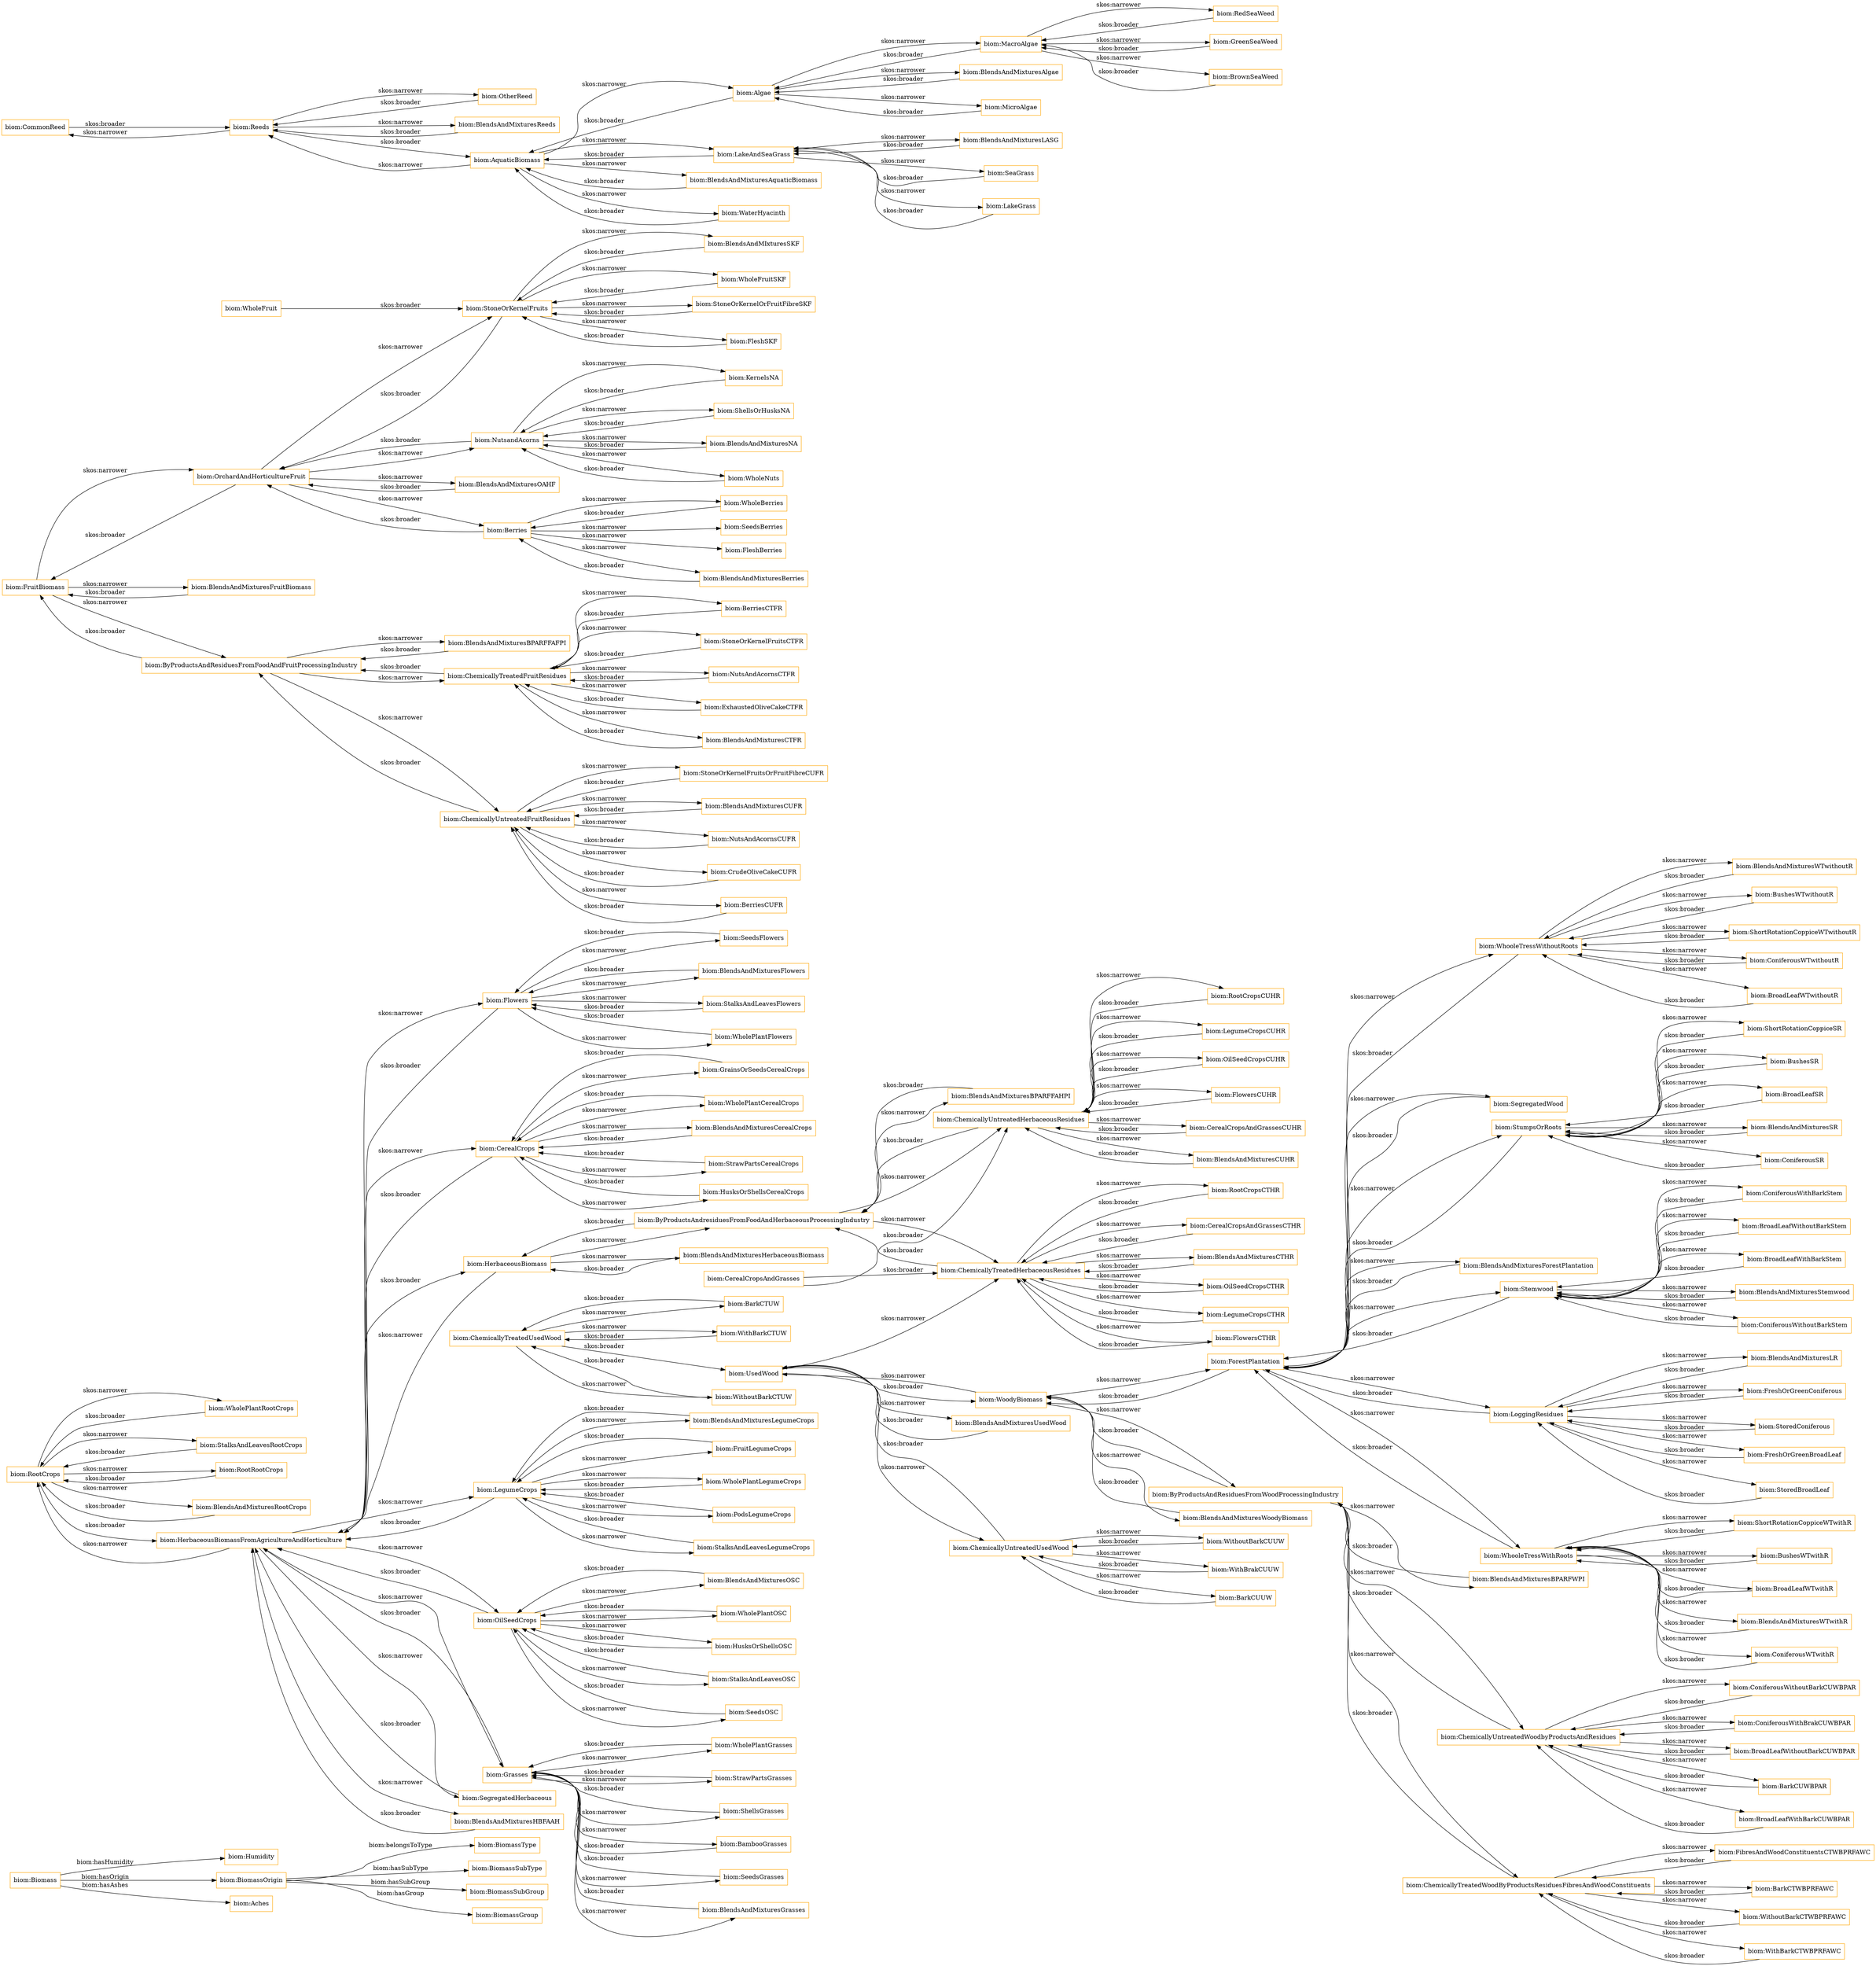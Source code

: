 digraph ar2dtool_diagram { 
rankdir=LR;
size="1501"
node [shape = rectangle, color="orange"]; "biom:Humidity" "biom:BiomassType" "biom:BiomassSubType" "biom:BiomassSubGroup" "biom:BiomassOrigin" "biom:BiomassGroup" "biom:Biomass" "biom:Aches" ; /*classes style*/
	"biom:RootCrops" -> "biom:WholePlantRootCrops" [ label = "skos:narrower" ];
	"biom:RootCrops" -> "biom:StalksAndLeavesRootCrops" [ label = "skos:narrower" ];
	"biom:RootCrops" -> "biom:RootRootCrops" [ label = "skos:narrower" ];
	"biom:RootCrops" -> "biom:BlendsAndMixturesRootCrops" [ label = "skos:narrower" ];
	"biom:RootCrops" -> "biom:HerbaceousBiomassFromAgricultureAndHorticulture" [ label = "skos:broader" ];
	"biom:FruitBiomass" -> "biom:OrchardAndHorticultureFruit" [ label = "skos:narrower" ];
	"biom:FruitBiomass" -> "biom:ByProductsAndResiduesFromFoodAndFruitProcessingIndustry" [ label = "skos:narrower" ];
	"biom:FruitBiomass" -> "biom:BlendsAndMixturesFruitBiomass" [ label = "skos:narrower" ];
	"biom:BlendsAndMixturesCUFR" -> "biom:ChemicallyUntreatedFruitResidues" [ label = "skos:broader" ];
	"biom:WithoutBarkCUUW" -> "biom:ChemicallyUntreatedUsedWood" [ label = "skos:broader" ];
	"biom:BlendsAndMixturesForestPlantation" -> "biom:ForestPlantation" [ label = "skos:broader" ];
	"biom:CommonReed" -> "biom:Reeds" [ label = "skos:broader" ];
	"biom:BroadLeafWithBarkCUWBPAR" -> "biom:ChemicallyUntreatedWoodbyProductsAndResidues" [ label = "skos:broader" ];
	"biom:MacroAlgae" -> "biom:RedSeaWeed" [ label = "skos:narrower" ];
	"biom:MacroAlgae" -> "biom:GreenSeaWeed" [ label = "skos:narrower" ];
	"biom:MacroAlgae" -> "biom:BrownSeaWeed" [ label = "skos:narrower" ];
	"biom:MacroAlgae" -> "biom:Algae" [ label = "skos:broader" ];
	"biom:Flowers" -> "biom:WholePlantFlowers" [ label = "skos:narrower" ];
	"biom:Flowers" -> "biom:StalksAndLeavesFlowers" [ label = "skos:narrower" ];
	"biom:Flowers" -> "biom:SeedsFlowers" [ label = "skos:narrower" ];
	"biom:Flowers" -> "biom:BlendsAndMixturesFlowers" [ label = "skos:narrower" ];
	"biom:Flowers" -> "biom:HerbaceousBiomassFromAgricultureAndHorticulture" [ label = "skos:broader" ];
	"biom:Stemwood" -> "biom:ConiferousWithoutBarkStem" [ label = "skos:narrower" ];
	"biom:Stemwood" -> "biom:ConiferousWithBarkStem" [ label = "skos:narrower" ];
	"biom:Stemwood" -> "biom:BroadLeafWithoutBarkStem" [ label = "skos:narrower" ];
	"biom:Stemwood" -> "biom:BroadLeafWithBarkStem" [ label = "skos:narrower" ];
	"biom:Stemwood" -> "biom:BlendsAndMixturesStemwood" [ label = "skos:narrower" ];
	"biom:Stemwood" -> "biom:ForestPlantation" [ label = "skos:broader" ];
	"biom:RootCropsCTHR" -> "biom:ChemicallyTreatedHerbaceousResidues" [ label = "skos:broader" ];
	"biom:OtherReed" -> "biom:Reeds" [ label = "skos:broader" ];
	"biom:GrainsOrSeedsCerealCrops" -> "biom:CerealCrops" [ label = "skos:broader" ];
	"biom:RootCropsCUHR" -> "biom:ChemicallyUntreatedHerbaceousResidues" [ label = "skos:broader" ];
	"biom:WithoutBarkCTWBPRFAWC" -> "biom:ChemicallyTreatedWoodByProductsResiduesFibresAndWoodConstituents" [ label = "skos:broader" ];
	"biom:ChemicallyUntreatedHerbaceousResidues" -> "biom:LegumeCropsCUHR" [ label = "skos:narrower" ];
	"biom:ChemicallyUntreatedHerbaceousResidues" -> "biom:OilSeedCropsCUHR" [ label = "skos:narrower" ];
	"biom:ChemicallyUntreatedHerbaceousResidues" -> "biom:FlowersCUHR" [ label = "skos:narrower" ];
	"biom:ChemicallyUntreatedHerbaceousResidues" -> "biom:CerealCropsAndGrassesCUHR" [ label = "skos:narrower" ];
	"biom:ChemicallyUntreatedHerbaceousResidues" -> "biom:BlendsAndMixturesCUHR" [ label = "skos:narrower" ];
	"biom:ChemicallyUntreatedHerbaceousResidues" -> "biom:RootCropsCUHR" [ label = "skos:narrower" ];
	"biom:ChemicallyUntreatedHerbaceousResidues" -> "biom:ByProductsAndresiduesFromFoodAndHerbaceousProcessingIndustry" [ label = "skos:broader" ];
	"biom:ByProductsAndresiduesFromFoodAndHerbaceousProcessingIndustry" -> "biom:ChemicallyUntreatedHerbaceousResidues" [ label = "skos:narrower" ];
	"biom:ByProductsAndresiduesFromFoodAndHerbaceousProcessingIndustry" -> "biom:ChemicallyTreatedHerbaceousResidues" [ label = "skos:narrower" ];
	"biom:ByProductsAndresiduesFromFoodAndHerbaceousProcessingIndustry" -> "biom:BlendsAndMixturesBPARFFAHPI" [ label = "skos:narrower" ];
	"biom:ByProductsAndresiduesFromFoodAndHerbaceousProcessingIndustry" -> "biom:HerbaceousBiomass" [ label = "skos:broader" ];
	"biom:WithBarkCTWBPRFAWC" -> "biom:ChemicallyTreatedWoodByProductsResiduesFibresAndWoodConstituents" [ label = "skos:broader" ];
	"biom:BlendsAndMixturesReeds" -> "biom:Reeds" [ label = "skos:broader" ];
	"biom:ChemicallyTreatedFruitResidues" -> "biom:StoneOrKernelFruitsCTFR" [ label = "skos:narrower" ];
	"biom:ChemicallyTreatedFruitResidues" -> "biom:NutsAndAcornsCTFR" [ label = "skos:narrower" ];
	"biom:ChemicallyTreatedFruitResidues" -> "biom:ExhaustedOliveCakeCTFR" [ label = "skos:narrower" ];
	"biom:ChemicallyTreatedFruitResidues" -> "biom:BlendsAndMixturesCTFR" [ label = "skos:narrower" ];
	"biom:ChemicallyTreatedFruitResidues" -> "biom:BerriesCTFR" [ label = "skos:narrower" ];
	"biom:ChemicallyTreatedFruitResidues" -> "biom:ByProductsAndResiduesFromFoodAndFruitProcessingIndustry" [ label = "skos:broader" ];
	"biom:BlendsAndMixturesLegumeCrops" -> "biom:LegumeCrops" [ label = "skos:broader" ];
	"biom:ChemicallyUntreatedWoodbyProductsAndResidues" -> "biom:ConiferousWithoutBarkCUWBPAR" [ label = "skos:narrower" ];
	"biom:ChemicallyUntreatedWoodbyProductsAndResidues" -> "biom:ConiferousWithBrakCUWBPAR" [ label = "skos:narrower" ];
	"biom:ChemicallyUntreatedWoodbyProductsAndResidues" -> "biom:BroadLeafWithoutBarkCUWBPAR" [ label = "skos:narrower" ];
	"biom:ChemicallyUntreatedWoodbyProductsAndResidues" -> "biom:BroadLeafWithBarkCUWBPAR" [ label = "skos:narrower" ];
	"biom:ChemicallyUntreatedWoodbyProductsAndResidues" -> "biom:BarkCUWBPAR" [ label = "skos:narrower" ];
	"biom:ChemicallyUntreatedWoodbyProductsAndResidues" -> "biom:ByProductsAndResiduesFromWoodProcessingIndustry" [ label = "skos:broader" ];
	"biom:BlendsAndMixturesFlowers" -> "biom:Flowers" [ label = "skos:broader" ];
	"biom:ByProductsAndResiduesFromFoodAndFruitProcessingIndustry" -> "biom:ChemicallyUntreatedFruitResidues" [ label = "skos:narrower" ];
	"biom:ByProductsAndResiduesFromFoodAndFruitProcessingIndustry" -> "biom:ChemicallyTreatedFruitResidues" [ label = "skos:narrower" ];
	"biom:ByProductsAndResiduesFromFoodAndFruitProcessingIndustry" -> "biom:BlendsAndMixturesBPARFFAFPI" [ label = "skos:narrower" ];
	"biom:ByProductsAndResiduesFromFoodAndFruitProcessingIndustry" -> "biom:FruitBiomass" [ label = "skos:broader" ];
	"biom:CerealCrops" -> "biom:WholePlantCerealCrops" [ label = "skos:narrower" ];
	"biom:CerealCrops" -> "biom:StrawPartsCerealCrops" [ label = "skos:narrower" ];
	"biom:CerealCrops" -> "biom:HusksOrShellsCerealCrops" [ label = "skos:narrower" ];
	"biom:CerealCrops" -> "biom:GrainsOrSeedsCerealCrops" [ label = "skos:narrower" ];
	"biom:CerealCrops" -> "biom:BlendsAndMixturesCerealCrops" [ label = "skos:narrower" ];
	"biom:CerealCrops" -> "biom:HerbaceousBiomassFromAgricultureAndHorticulture" [ label = "skos:broader" ];
	"biom:StoredBroadLeaf" -> "biom:LoggingResidues" [ label = "skos:broader" ];
	"biom:ShellsOrHusksNA" -> "biom:NutsandAcorns" [ label = "skos:broader" ];
	"biom:BlendsAndMixturesOSC" -> "biom:OilSeedCrops" [ label = "skos:broader" ];
	"biom:WholePlantOSC" -> "biom:OilSeedCrops" [ label = "skos:broader" ];
	"biom:StrawPartsCerealCrops" -> "biom:CerealCrops" [ label = "skos:broader" ];
	"biom:UsedWood" -> "biom:ChemicallyUntreatedUsedWood" [ label = "skos:narrower" ];
	"biom:UsedWood" -> "biom:ChemicallyTreatedHerbaceousResidues" [ label = "skos:narrower" ];
	"biom:UsedWood" -> "biom:BlendsAndMixturesUsedWood" [ label = "skos:narrower" ];
	"biom:UsedWood" -> "biom:WoodyBiomass" [ label = "skos:broader" ];
	"biom:NutsAndAcornsCTFR" -> "biom:ChemicallyTreatedFruitResidues" [ label = "skos:broader" ];
	"biom:SeedsFlowers" -> "biom:Flowers" [ label = "skos:broader" ];
	"biom:BlendsAndMixturesAlgae" -> "biom:Algae" [ label = "skos:broader" ];
	"biom:ConiferousWTwithR" -> "biom:WhooleTressWithRoots" [ label = "skos:broader" ];
	"biom:NutsAndAcornsCUFR" -> "biom:ChemicallyUntreatedFruitResidues" [ label = "skos:broader" ];
	"biom:BlendsAndMixturesLASG" -> "biom:LakeAndSeaGrass" [ label = "skos:broader" ];
	"biom:BlendsAndMixturesAquaticBiomass" -> "biom:AquaticBiomass" [ label = "skos:broader" ];
	"biom:CerealCropsAndGrassesCTHR" -> "biom:ChemicallyTreatedHerbaceousResidues" [ label = "skos:broader" ];
	"biom:BlendsAndMixturesStemwood" -> "biom:Stemwood" [ label = "skos:broader" ];
	"biom:ChemicallyTreatedHerbaceousResidues" -> "biom:BlendsAndMixturesCTHR" [ label = "skos:narrower" ];
	"biom:ChemicallyTreatedHerbaceousResidues" -> "biom:OilSeedCropsCTHR" [ label = "skos:narrower" ];
	"biom:ChemicallyTreatedHerbaceousResidues" -> "biom:LegumeCropsCTHR" [ label = "skos:narrower" ];
	"biom:ChemicallyTreatedHerbaceousResidues" -> "biom:FlowersCTHR" [ label = "skos:narrower" ];
	"biom:ChemicallyTreatedHerbaceousResidues" -> "biom:RootCropsCTHR" [ label = "skos:narrower" ];
	"biom:ChemicallyTreatedHerbaceousResidues" -> "biom:ByProductsAndresiduesFromFoodAndHerbaceousProcessingIndustry" [ label = "skos:broader" ];
	"biom:ChemicallyTreatedHerbaceousResidues" -> "biom:CerealCropsAndGrassesCTHR" [ label = "skos:narrower" ];
	"biom:BlendsAndMixturesLR" -> "biom:LoggingResidues" [ label = "skos:broader" ];
	"biom:CerealCropsAndGrassesCUHR" -> "biom:ChemicallyUntreatedHerbaceousResidues" [ label = "skos:broader" ];
	"biom:WholePlantCerealCrops" -> "biom:CerealCrops" [ label = "skos:broader" ];
	"biom:BerriesCTFR" -> "biom:ChemicallyTreatedFruitResidues" [ label = "skos:broader" ];
	"biom:SeaGrass" -> "biom:LakeAndSeaGrass" [ label = "skos:broader" ];
	"biom:Grasses" -> "biom:WholePlantGrasses" [ label = "skos:narrower" ];
	"biom:Grasses" -> "biom:StrawPartsGrasses" [ label = "skos:narrower" ];
	"biom:Grasses" -> "biom:ShellsGrasses" [ label = "skos:narrower" ];
	"biom:Grasses" -> "biom:SeedsGrasses" [ label = "skos:narrower" ];
	"biom:Grasses" -> "biom:BlendsAndMixturesGrasses" [ label = "skos:narrower" ];
	"biom:Grasses" -> "biom:BambooGrasses" [ label = "skos:narrower" ];
	"biom:Grasses" -> "biom:HerbaceousBiomassFromAgricultureAndHorticulture" [ label = "skos:broader" ];
	"biom:OrchardAndHorticultureFruit" -> "biom:StoneOrKernelFruits" [ label = "skos:narrower" ];
	"biom:OrchardAndHorticultureFruit" -> "biom:NutsandAcorns" [ label = "skos:narrower" ];
	"biom:OrchardAndHorticultureFruit" -> "biom:BlendsAndMixturesOAHF" [ label = "skos:narrower" ];
	"biom:OrchardAndHorticultureFruit" -> "biom:Berries" [ label = "skos:narrower" ];
	"biom:OrchardAndHorticultureFruit" -> "biom:FruitBiomass" [ label = "skos:broader" ];
	"biom:CrudeOliveCakeCUFR" -> "biom:ChemicallyUntreatedFruitResidues" [ label = "skos:broader" ];
	"biom:BerriesCUFR" -> "biom:ChemicallyUntreatedFruitResidues" [ label = "skos:broader" ];
	"biom:FruitLegumeCrops" -> "biom:LegumeCrops" [ label = "skos:broader" ];
	"biom:StoneOrKernelFruitsCTFR" -> "biom:ChemicallyTreatedFruitResidues" [ label = "skos:broader" ];
	"biom:WholePlantRootCrops" -> "biom:RootCrops" [ label = "skos:broader" ];
	"biom:WhooleTressWithRoots" -> "biom:ShortRotationCoppiceWTwithR" [ label = "skos:narrower" ];
	"biom:WhooleTressWithRoots" -> "biom:ConiferousWTwithR" [ label = "skos:narrower" ];
	"biom:WhooleTressWithRoots" -> "biom:BushesWTwithR" [ label = "skos:narrower" ];
	"biom:WhooleTressWithRoots" -> "biom:BroadLeafWTwithR" [ label = "skos:narrower" ];
	"biom:WhooleTressWithRoots" -> "biom:BlendsAndMixturesWTwithR" [ label = "skos:narrower" ];
	"biom:WhooleTressWithRoots" -> "biom:ForestPlantation" [ label = "skos:broader" ];
	"biom:BlendsAndMixturesWTwithR" -> "biom:WhooleTressWithRoots" [ label = "skos:broader" ];
	"biom:StalksAndLeavesRootCrops" -> "biom:RootCrops" [ label = "skos:broader" ];
	"biom:ChemicallyTreatedWoodByProductsResiduesFibresAndWoodConstituents" -> "biom:WithoutBarkCTWBPRFAWC" [ label = "skos:narrower" ];
	"biom:ChemicallyTreatedWoodByProductsResiduesFibresAndWoodConstituents" -> "biom:WithBarkCTWBPRFAWC" [ label = "skos:narrower" ];
	"biom:ChemicallyTreatedWoodByProductsResiduesFibresAndWoodConstituents" -> "biom:FibresAndWoodConstituentsCTWBPRFAWC" [ label = "skos:narrower" ];
	"biom:ChemicallyTreatedWoodByProductsResiduesFibresAndWoodConstituents" -> "biom:BarkCTWBPRFAWC" [ label = "skos:narrower" ];
	"biom:ChemicallyTreatedWoodByProductsResiduesFibresAndWoodConstituents" -> "biom:ByProductsAndResiduesFromWoodProcessingIndustry" [ label = "skos:broader" ];
	"biom:BroadLeafWTwithoutR" -> "biom:WhooleTressWithoutRoots" [ label = "skos:broader" ];
	"biom:ByProductsAndResiduesFromWoodProcessingIndustry" -> "biom:ChemicallyUntreatedWoodbyProductsAndResidues" [ label = "skos:narrower" ];
	"biom:ByProductsAndResiduesFromWoodProcessingIndustry" -> "biom:ChemicallyTreatedWoodByProductsResiduesFibresAndWoodConstituents" [ label = "skos:narrower" ];
	"biom:ByProductsAndResiduesFromWoodProcessingIndustry" -> "biom:BlendsAndMixturesBPARFWPI" [ label = "skos:narrower" ];
	"biom:ByProductsAndResiduesFromWoodProcessingIndustry" -> "biom:WoodyBiomass" [ label = "skos:broader" ];
	"biom:ForestPlantation" -> "biom:SegregatedWood" [ label = "skos:narrower" ];
	"biom:ForestPlantation" -> "biom:Stemwood" [ label = "skos:narrower" ];
	"biom:ForestPlantation" -> "biom:StumpsOrRoots" [ label = "skos:narrower" ];
	"biom:ForestPlantation" -> "biom:WhooleTressWithRoots" [ label = "skos:narrower" ];
	"biom:ForestPlantation" -> "biom:BlendsAndMixturesForestPlantation" [ label = "skos:narrower" ];
	"biom:ForestPlantation" -> "biom:WhooleTressWithoutRoots" [ label = "skos:narrower" ];
	"biom:ForestPlantation" -> "biom:LoggingResidues" [ label = "skos:narrower" ];
	"biom:ForestPlantation" -> "biom:WoodyBiomass" [ label = "skos:broader" ];
	"biom:ConiferousWithBrakCUWBPAR" -> "biom:ChemicallyUntreatedWoodbyProductsAndResidues" [ label = "skos:broader" ];
	"biom:BlendsAndMixturesGrasses" -> "biom:Grasses" [ label = "skos:broader" ];
	"biom:BlendsAndMixturesUsedWood" -> "biom:UsedWood" [ label = "skos:broader" ];
	"biom:ConiferousWithoutBarkStem" -> "biom:Stemwood" [ label = "skos:broader" ];
	"biom:PodsLegumeCrops" -> "biom:LegumeCrops" [ label = "skos:broader" ];
	"biom:RootRootCrops" -> "biom:RootCrops" [ label = "skos:broader" ];
	"biom:StoneOrKernelFruits" -> "biom:WholeFruitSKF" [ label = "skos:narrower" ];
	"biom:StoneOrKernelFruits" -> "biom:StoneOrKernelOrFruitFibreSKF" [ label = "skos:narrower" ];
	"biom:StoneOrKernelFruits" -> "biom:FleshSKF" [ label = "skos:narrower" ];
	"biom:StoneOrKernelFruits" -> "biom:BlendsAndMIxturesSKF" [ label = "skos:narrower" ];
	"biom:StoneOrKernelFruits" -> "biom:OrchardAndHorticultureFruit" [ label = "skos:broader" ];
	"biom:Berries" -> "biom:WholeBerries" [ label = "skos:narrower" ];
	"biom:Berries" -> "biom:SeedsBerries" [ label = "skos:narrower" ];
	"biom:Berries" -> "biom:FleshBerries" [ label = "skos:narrower" ];
	"biom:Berries" -> "biom:BlendsAndMixturesBerries" [ label = "skos:narrower" ];
	"biom:Berries" -> "biom:OrchardAndHorticultureFruit" [ label = "skos:broader" ];
	"biom:FleshSKF" -> "biom:StoneOrKernelFruits" [ label = "skos:broader" ];
	"biom:WoodyBiomass" -> "biom:UsedWood" [ label = "skos:narrower" ];
	"biom:WoodyBiomass" -> "biom:ForestPlantation" [ label = "skos:narrower" ];
	"biom:WoodyBiomass" -> "biom:ByProductsAndResiduesFromWoodProcessingIndustry" [ label = "skos:narrower" ];
	"biom:WoodyBiomass" -> "biom:BlendsAndMixturesWoodyBiomass" [ label = "skos:narrower" ];
	"biom:BlendsAndMixturesNA" -> "biom:NutsandAcorns" [ label = "skos:broader" ];
	"biom:SeedsGrasses" -> "biom:Grasses" [ label = "skos:broader" ];
	"biom:ConiferousSR" -> "biom:StumpsOrRoots" [ label = "skos:broader" ];
	"biom:BroadLeafWithoutBarkStem" -> "biom:Stemwood" [ label = "skos:broader" ];
	"biom:ShortRotationCoppiceSR" -> "biom:StumpsOrRoots" [ label = "skos:broader" ];
	"biom:CerealCropsAndGrasses" -> "biom:ChemicallyUntreatedHerbaceousResidues" [ label = "skos:broader" ];
	"biom:CerealCropsAndGrasses" -> "biom:ChemicallyTreatedHerbaceousResidues" [ label = "skos:broader" ];
	"biom:BlendsAndMixturesRootCrops" -> "biom:RootCrops" [ label = "skos:broader" ];
	"biom:NutsandAcorns" -> "biom:WholeNuts" [ label = "skos:narrower" ];
	"biom:NutsandAcorns" -> "biom:ShellsOrHusksNA" [ label = "skos:narrower" ];
	"biom:NutsandAcorns" -> "biom:KernelsNA" [ label = "skos:narrower" ];
	"biom:NutsandAcorns" -> "biom:BlendsAndMixturesNA" [ label = "skos:narrower" ];
	"biom:NutsandAcorns" -> "biom:OrchardAndHorticultureFruit" [ label = "skos:broader" ];
	"biom:BroadLeafWithBarkStem" -> "biom:Stemwood" [ label = "skos:broader" ];
	"biom:BlendsAndMixturesBerries" -> "biom:Berries" [ label = "skos:broader" ];
	"biom:FreshOrGreenConiferous" -> "biom:LoggingResidues" [ label = "skos:broader" ];
	"biom:BlendsAndMixturesFruitBiomass" -> "biom:FruitBiomass" [ label = "skos:broader" ];
	"biom:SegregatedHerbaceous" -> "biom:HerbaceousBiomassFromAgricultureAndHorticulture" [ label = "skos:broader" ];
	"biom:StalksAndLeavesOSC" -> "biom:OilSeedCrops" [ label = "skos:broader" ];
	"biom:LoggingResidues" -> "biom:StoredConiferous" [ label = "skos:narrower" ];
	"biom:LoggingResidues" -> "biom:StoredBroadLeaf" [ label = "skos:narrower" ];
	"biom:LoggingResidues" -> "biom:FreshOrGreenConiferous" [ label = "skos:narrower" ];
	"biom:LoggingResidues" -> "biom:FreshOrGreenBroadLeaf" [ label = "skos:narrower" ];
	"biom:LoggingResidues" -> "biom:BlendsAndMixturesLR" [ label = "skos:narrower" ];
	"biom:LoggingResidues" -> "biom:ForestPlantation" [ label = "skos:broader" ];
	"biom:StalksAndLeavesLegumeCrops" -> "biom:LegumeCrops" [ label = "skos:broader" ];
	"biom:AquaticBiomass" -> "biom:WaterHyacinth" [ label = "skos:narrower" ];
	"biom:AquaticBiomass" -> "biom:Reeds" [ label = "skos:narrower" ];
	"biom:AquaticBiomass" -> "biom:LakeAndSeaGrass" [ label = "skos:narrower" ];
	"biom:AquaticBiomass" -> "biom:BlendsAndMixturesAquaticBiomass" [ label = "skos:narrower" ];
	"biom:AquaticBiomass" -> "biom:Algae" [ label = "skos:narrower" ];
	"biom:FlowersCTHR" -> "biom:ChemicallyTreatedHerbaceousResidues" [ label = "skos:broader" ];
	"biom:WholePlantFlowers" -> "biom:Flowers" [ label = "skos:broader" ];
	"biom:StoneOrKernelFruitsOrFruitFibreCUFR" -> "biom:ChemicallyUntreatedFruitResidues" [ label = "skos:broader" ];
	"biom:FlowersCUHR" -> "biom:ChemicallyUntreatedHerbaceousResidues" [ label = "skos:broader" ];
	"biom:BlendsAndMixturesHerbaceousBiomass" -> "biom:HerbaceousBiomass" [ label = "skos:broader" ];
	"biom:ChemicallyUntreatedUsedWood" -> "biom:WithoutBarkCUUW" [ label = "skos:narrower" ];
	"biom:ChemicallyUntreatedUsedWood" -> "biom:WithBrakCUUW" [ label = "skos:narrower" ];
	"biom:ChemicallyUntreatedUsedWood" -> "biom:BarkCUUW" [ label = "skos:narrower" ];
	"biom:ChemicallyUntreatedUsedWood" -> "biom:UsedWood" [ label = "skos:broader" ];
	"biom:BambooGrasses" -> "biom:Grasses" [ label = "skos:broader" ];
	"biom:KernelsNA" -> "biom:NutsandAcorns" [ label = "skos:broader" ];
	"biom:OilSeedCropsCTHR" -> "biom:ChemicallyTreatedHerbaceousResidues" [ label = "skos:broader" ];
	"biom:SegregatedWood" -> "biom:ForestPlantation" [ label = "skos:broader" ];
	"biom:WithBrakCUUW" -> "biom:ChemicallyUntreatedUsedWood" [ label = "skos:broader" ];
	"biom:StrawPartsGrasses" -> "biom:Grasses" [ label = "skos:broader" ];
	"biom:ShellsGrasses" -> "biom:Grasses" [ label = "skos:broader" ];
	"biom:BlendsAndMixturesWTwithoutR" -> "biom:WhooleTressWithoutRoots" [ label = "skos:broader" ];
	"biom:BlendsAndMixturesCTHR" -> "biom:ChemicallyTreatedHerbaceousResidues" [ label = "skos:broader" ];
	"biom:LakeGrass" -> "biom:LakeAndSeaGrass" [ label = "skos:broader" ];
	"biom:OilSeedCropsCUHR" -> "biom:ChemicallyUntreatedHerbaceousResidues" [ label = "skos:broader" ];
	"biom:WaterHyacinth" -> "biom:AquaticBiomass" [ label = "skos:broader" ];
	"biom:HerbaceousBiomass" -> "biom:HerbaceousBiomassFromAgricultureAndHorticulture" [ label = "skos:narrower" ];
	"biom:HerbaceousBiomass" -> "biom:ByProductsAndresiduesFromFoodAndHerbaceousProcessingIndustry" [ label = "skos:narrower" ];
	"biom:HerbaceousBiomass" -> "biom:BlendsAndMixturesHerbaceousBiomass" [ label = "skos:narrower" ];
	"biom:BarkCTWBPRFAWC" -> "biom:ChemicallyTreatedWoodByProductsResiduesFibresAndWoodConstituents" [ label = "skos:broader" ];
	"biom:BlendsAndMixturesCUHR" -> "biom:ChemicallyUntreatedHerbaceousResidues" [ label = "skos:broader" ];
	"biom:WholeBerries" -> "biom:Berries" [ label = "skos:broader" ];
	"biom:BushesWTwithoutR" -> "biom:WhooleTressWithoutRoots" [ label = "skos:broader" ];
	"biom:WhooleTressWithoutRoots" -> "biom:ShortRotationCoppiceWTwithoutR" [ label = "skos:narrower" ];
	"biom:WhooleTressWithoutRoots" -> "biom:ConiferousWTwithoutR" [ label = "skos:narrower" ];
	"biom:WhooleTressWithoutRoots" -> "biom:BushesWTwithoutR" [ label = "skos:narrower" ];
	"biom:WhooleTressWithoutRoots" -> "biom:BroadLeafWTwithoutR" [ label = "skos:narrower" ];
	"biom:WhooleTressWithoutRoots" -> "biom:BlendsAndMixturesWTwithoutR" [ label = "skos:narrower" ];
	"biom:WhooleTressWithoutRoots" -> "biom:ForestPlantation" [ label = "skos:broader" ];
	"biom:SeedsOSC" -> "biom:OilSeedCrops" [ label = "skos:broader" ];
	"biom:OilSeedCrops" -> "biom:WholePlantOSC" [ label = "skos:narrower" ];
	"biom:OilSeedCrops" -> "biom:StalksAndLeavesOSC" [ label = "skos:narrower" ];
	"biom:OilSeedCrops" -> "biom:SeedsOSC" [ label = "skos:narrower" ];
	"biom:OilSeedCrops" -> "biom:HusksOrShellsOSC" [ label = "skos:narrower" ];
	"biom:OilSeedCrops" -> "biom:BlendsAndMixturesOSC" [ label = "skos:narrower" ];
	"biom:OilSeedCrops" -> "biom:HerbaceousBiomassFromAgricultureAndHorticulture" [ label = "skos:broader" ];
	"biom:FibresAndWoodConstituentsCTWBPRFAWC" -> "biom:ChemicallyTreatedWoodByProductsResiduesFibresAndWoodConstituents" [ label = "skos:broader" ];
	"biom:WholeFruitSKF" -> "biom:StoneOrKernelFruits" [ label = "skos:broader" ];
	"biom:ChemicallyTreatedUsedWood" -> "biom:WithoutBarkCTUW" [ label = "skos:narrower" ];
	"biom:ChemicallyTreatedUsedWood" -> "biom:WithBarkCTUW" [ label = "skos:narrower" ];
	"biom:ChemicallyTreatedUsedWood" -> "biom:BarkCTUW" [ label = "skos:narrower" ];
	"biom:ChemicallyTreatedUsedWood" -> "biom:UsedWood" [ label = "skos:broader" ];
	"biom:WithBarkCTUW" -> "biom:ChemicallyTreatedUsedWood" [ label = "skos:broader" ];
	"biom:FreshOrGreenBroadLeaf" -> "biom:LoggingResidues" [ label = "skos:broader" ];
	"biom:Reeds" -> "biom:OtherReed" [ label = "skos:narrower" ];
	"biom:Reeds" -> "biom:CommonReed" [ label = "skos:narrower" ];
	"biom:Reeds" -> "biom:BlendsAndMixturesReeds" [ label = "skos:narrower" ];
	"biom:Reeds" -> "biom:AquaticBiomass" [ label = "skos:broader" ];
	"biom:RedSeaWeed" -> "biom:MacroAlgae" [ label = "skos:broader" ];
	"biom:ShortRotationCoppiceWTwithR" -> "biom:WhooleTressWithRoots" [ label = "skos:broader" ];
	"biom:HusksOrShellsOSC" -> "biom:OilSeedCrops" [ label = "skos:broader" ];
	"biom:MicroAlgae" -> "biom:Algae" [ label = "skos:broader" ];
	"biom:ShortRotationCoppiceWTwithoutR" -> "biom:WhooleTressWithoutRoots" [ label = "skos:broader" ];
	"biom:WholePlantGrasses" -> "biom:Grasses" [ label = "skos:broader" ];
	"biom:BlendsAndMIxturesSKF" -> "biom:StoneOrKernelFruits" [ label = "skos:broader" ];
	"biom:HusksOrShellsCerealCrops" -> "biom:CerealCrops" [ label = "skos:broader" ];
	"biom:HerbaceousBiomassFromAgricultureAndHorticulture" -> "biom:BlendsAndMixturesHBFAAH" [ label = "skos:narrower" ];
	"biom:HerbaceousBiomassFromAgricultureAndHorticulture" -> "biom:OilSeedCrops" [ label = "skos:narrower" ];
	"biom:HerbaceousBiomassFromAgricultureAndHorticulture" -> "biom:SegregatedHerbaceous" [ label = "skos:narrower" ];
	"biom:HerbaceousBiomassFromAgricultureAndHorticulture" -> "biom:LegumeCrops" [ label = "skos:narrower" ];
	"biom:HerbaceousBiomassFromAgricultureAndHorticulture" -> "biom:HerbaceousBiomass" [ label = "skos:broader" ];
	"biom:HerbaceousBiomassFromAgricultureAndHorticulture" -> "biom:RootCrops" [ label = "skos:narrower" ];
	"biom:HerbaceousBiomassFromAgricultureAndHorticulture" -> "biom:Flowers" [ label = "skos:narrower" ];
	"biom:HerbaceousBiomassFromAgricultureAndHorticulture" -> "biom:Grasses" [ label = "skos:narrower" ];
	"biom:HerbaceousBiomassFromAgricultureAndHorticulture" -> "biom:CerealCrops" [ label = "skos:narrower" ];
	"biom:Algae" -> "biom:MicroAlgae" [ label = "skos:narrower" ];
	"biom:Algae" -> "biom:MacroAlgae" [ label = "skos:narrower" ];
	"biom:Algae" -> "biom:BlendsAndMixturesAlgae" [ label = "skos:narrower" ];
	"biom:Algae" -> "biom:AquaticBiomass" [ label = "skos:broader" ];
	"biom:BlendsAndMixturesHBFAAH" -> "biom:HerbaceousBiomassFromAgricultureAndHorticulture" [ label = "skos:broader" ];
	"biom:StoneOrKernelOrFruitFibreSKF" -> "biom:StoneOrKernelFruits" [ label = "skos:broader" ];
	"biom:StalksAndLeavesFlowers" -> "biom:Flowers" [ label = "skos:broader" ];
	"biom:WholeNuts" -> "biom:NutsandAcorns" [ label = "skos:broader" ];
	"biom:BlendsAndMixturesBPARFWPI" -> "biom:ByProductsAndResiduesFromWoodProcessingIndustry" [ label = "skos:broader" ];
	"biom:ChemicallyUntreatedFruitResidues" -> "biom:StoneOrKernelFruitsOrFruitFibreCUFR" [ label = "skos:narrower" ];
	"biom:ChemicallyUntreatedFruitResidues" -> "biom:NutsAndAcornsCUFR" [ label = "skos:narrower" ];
	"biom:ChemicallyUntreatedFruitResidues" -> "biom:CrudeOliveCakeCUFR" [ label = "skos:narrower" ];
	"biom:ChemicallyUntreatedFruitResidues" -> "biom:BlendsAndMixturesCUFR" [ label = "skos:narrower" ];
	"biom:ChemicallyUntreatedFruitResidues" -> "biom:BerriesCUFR" [ label = "skos:narrower" ];
	"biom:ChemicallyUntreatedFruitResidues" -> "biom:ByProductsAndResiduesFromFoodAndFruitProcessingIndustry" [ label = "skos:broader" ];
	"biom:BroadLeafWithoutBarkCUWBPAR" -> "biom:ChemicallyUntreatedWoodbyProductsAndResidues" [ label = "skos:broader" ];
	"biom:BroadLeafWTwithR" -> "biom:WhooleTressWithRoots" [ label = "skos:broader" ];
	"biom:BlendsAndMixturesCerealCrops" -> "biom:CerealCrops" [ label = "skos:broader" ];
	"biom:WholeFruit" -> "biom:StoneOrKernelFruits" [ label = "skos:broader" ];
	"biom:BarkCUWBPAR" -> "biom:ChemicallyUntreatedWoodbyProductsAndResidues" [ label = "skos:broader" ];
	"biom:BlendsAndMixturesBPARFFAFPI" -> "biom:ByProductsAndResiduesFromFoodAndFruitProcessingIndustry" [ label = "skos:broader" ];
	"biom:BlendsAndMixturesWoodyBiomass" -> "biom:WoodyBiomass" [ label = "skos:broader" ];
	"biom:ExhaustedOliveCakeCTFR" -> "biom:ChemicallyTreatedFruitResidues" [ label = "skos:broader" ];
	"biom:StoredConiferous" -> "biom:LoggingResidues" [ label = "skos:broader" ];
	"biom:LegumeCrops" -> "biom:WholePlantLegumeCrops" [ label = "skos:narrower" ];
	"biom:LegumeCrops" -> "biom:StalksAndLeavesLegumeCrops" [ label = "skos:narrower" ];
	"biom:LegumeCrops" -> "biom:PodsLegumeCrops" [ label = "skos:narrower" ];
	"biom:LegumeCrops" -> "biom:FruitLegumeCrops" [ label = "skos:narrower" ];
	"biom:LegumeCrops" -> "biom:BlendsAndMixturesLegumeCrops" [ label = "skos:narrower" ];
	"biom:LegumeCrops" -> "biom:HerbaceousBiomassFromAgricultureAndHorticulture" [ label = "skos:broader" ];
	"biom:BushesSR" -> "biom:StumpsOrRoots" [ label = "skos:broader" ];
	"biom:BrownSeaWeed" -> "biom:MacroAlgae" [ label = "skos:broader" ];
	"biom:BroadLeafSR" -> "biom:StumpsOrRoots" [ label = "skos:broader" ];
	"biom:BlendsAndMixturesBPARFFAHPI" -> "biom:ByProductsAndresiduesFromFoodAndHerbaceousProcessingIndustry" [ label = "skos:broader" ];
	"biom:LegumeCropsCTHR" -> "biom:ChemicallyTreatedHerbaceousResidues" [ label = "skos:broader" ];
	"biom:BlendsAndMixturesSR" -> "biom:StumpsOrRoots" [ label = "skos:broader" ];
	"biom:BlendsAndMixturesOAHF" -> "biom:OrchardAndHorticultureFruit" [ label = "skos:broader" ];
	"biom:LegumeCropsCUHR" -> "biom:ChemicallyUntreatedHerbaceousResidues" [ label = "skos:broader" ];
	"biom:GreenSeaWeed" -> "biom:MacroAlgae" [ label = "skos:broader" ];
	"biom:BarkCTUW" -> "biom:ChemicallyTreatedUsedWood" [ label = "skos:broader" ];
	"biom:ConiferousWTwithoutR" -> "biom:WhooleTressWithoutRoots" [ label = "skos:broader" ];
	"biom:BarkCUUW" -> "biom:ChemicallyUntreatedUsedWood" [ label = "skos:broader" ];
	"biom:StumpsOrRoots" -> "biom:ShortRotationCoppiceSR" [ label = "skos:narrower" ];
	"biom:StumpsOrRoots" -> "biom:ConiferousSR" [ label = "skos:narrower" ];
	"biom:StumpsOrRoots" -> "biom:BushesSR" [ label = "skos:narrower" ];
	"biom:StumpsOrRoots" -> "biom:BroadLeafSR" [ label = "skos:narrower" ];
	"biom:StumpsOrRoots" -> "biom:BlendsAndMixturesSR" [ label = "skos:narrower" ];
	"biom:StumpsOrRoots" -> "biom:ForestPlantation" [ label = "skos:broader" ];
	"biom:LakeAndSeaGrass" -> "biom:SeaGrass" [ label = "skos:narrower" ];
	"biom:LakeAndSeaGrass" -> "biom:LakeGrass" [ label = "skos:narrower" ];
	"biom:LakeAndSeaGrass" -> "biom:BlendsAndMixturesLASG" [ label = "skos:narrower" ];
	"biom:LakeAndSeaGrass" -> "biom:AquaticBiomass" [ label = "skos:broader" ];
	"biom:ConiferousWithBarkStem" -> "biom:Stemwood" [ label = "skos:broader" ];
	"biom:BlendsAndMixturesCTFR" -> "biom:ChemicallyTreatedFruitResidues" [ label = "skos:broader" ];
	"biom:ConiferousWithoutBarkCUWBPAR" -> "biom:ChemicallyUntreatedWoodbyProductsAndResidues" [ label = "skos:broader" ];
	"biom:BushesWTwithR" -> "biom:WhooleTressWithRoots" [ label = "skos:broader" ];
	"biom:WholePlantLegumeCrops" -> "biom:LegumeCrops" [ label = "skos:broader" ];
	"biom:WithoutBarkCTUW" -> "biom:ChemicallyTreatedUsedWood" [ label = "skos:broader" ];
	"biom:BiomassOrigin" -> "biom:BiomassSubGroup" [ label = "biom:hasSubGroup" ];
	"biom:BiomassOrigin" -> "biom:BiomassSubType" [ label = "biom:hasSubType" ];
	"biom:Biomass" -> "biom:Aches" [ label = "biom:hasAshes" ];
	"biom:Biomass" -> "biom:Humidity" [ label = "biom:hasHumidity" ];
	"biom:BiomassOrigin" -> "biom:BiomassGroup" [ label = "biom:hasGroup" ];
	"biom:BiomassOrigin" -> "biom:BiomassType" [ label = "biom:belongsToType" ];
	"biom:Biomass" -> "biom:BiomassOrigin" [ label = "biom:hasOrigin" ];

}
